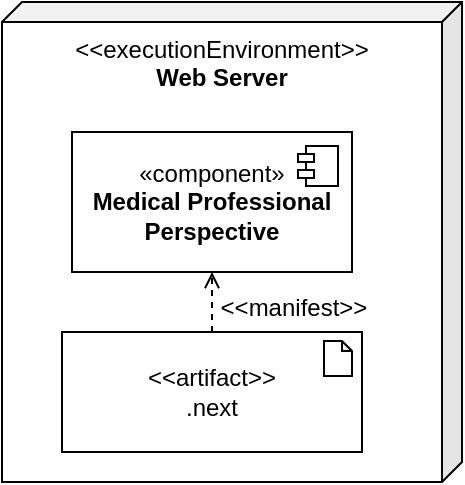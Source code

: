 <mxfile version="22.0.4" type="github">
  <diagram name="Page-1" id="_6_rjmmAdlhByK9vwePi">
    <mxGraphModel dx="1434" dy="750" grid="1" gridSize="10" guides="1" tooltips="1" connect="1" arrows="1" fold="1" page="1" pageScale="1" pageWidth="850" pageHeight="1100" math="0" shadow="0">
      <root>
        <mxCell id="0" />
        <mxCell id="1" parent="0" />
        <mxCell id="C-J98_JsYiH9i3H2Txh4-1" value="&amp;lt;&amp;lt;executionEnvironment&amp;gt;&amp;gt;&lt;br&gt;&lt;b&gt;Web Server&lt;/b&gt;" style="shape=cube;whiteSpace=wrap;html=1;boundedLbl=1;backgroundOutline=1;darkOpacity=0.05;darkOpacity2=0.1;flipH=1;size=10;verticalAlign=top;" vertex="1" parent="1">
          <mxGeometry x="270" y="120" width="230" height="240" as="geometry" />
        </mxCell>
        <mxCell id="C-J98_JsYiH9i3H2Txh4-2" value="«component»&lt;br&gt;&lt;b&gt;Medical Professional Perspective&lt;/b&gt;" style="html=1;dropTarget=0;whiteSpace=wrap;" vertex="1" parent="1">
          <mxGeometry x="305" y="185" width="140" height="70" as="geometry" />
        </mxCell>
        <mxCell id="C-J98_JsYiH9i3H2Txh4-3" value="" style="shape=module;jettyWidth=8;jettyHeight=4;" vertex="1" parent="C-J98_JsYiH9i3H2Txh4-2">
          <mxGeometry x="1" width="20" height="20" relative="1" as="geometry">
            <mxPoint x="-27" y="7" as="offset" />
          </mxGeometry>
        </mxCell>
        <mxCell id="C-J98_JsYiH9i3H2Txh4-4" style="edgeStyle=orthogonalEdgeStyle;rounded=0;orthogonalLoop=1;jettySize=auto;html=1;exitX=0.5;exitY=0;exitDx=0;exitDy=0;entryX=0.5;entryY=1;entryDx=0;entryDy=0;endArrow=open;endFill=0;dashed=1;" edge="1" parent="1" source="C-J98_JsYiH9i3H2Txh4-5" target="C-J98_JsYiH9i3H2Txh4-2">
          <mxGeometry relative="1" as="geometry" />
        </mxCell>
        <mxCell id="C-J98_JsYiH9i3H2Txh4-5" value="&amp;lt;&amp;lt;artifact&amp;gt;&amp;gt;&lt;br&gt;.next" style="html=1;align=center;verticalAlign=middle;dashed=0;whiteSpace=wrap;" vertex="1" parent="1">
          <mxGeometry x="300" y="285" width="150" height="60" as="geometry" />
        </mxCell>
        <mxCell id="C-J98_JsYiH9i3H2Txh4-6" value="" style="shape=note;whiteSpace=wrap;html=1;backgroundOutline=1;darkOpacity=0.05;size=5;" vertex="1" parent="1">
          <mxGeometry x="431" y="289.5" width="14" height="17.5" as="geometry" />
        </mxCell>
        <mxCell id="C-J98_JsYiH9i3H2Txh4-7" value="&amp;lt;&amp;lt;manifest&amp;gt;&amp;gt;" style="text;html=1;strokeColor=none;fillColor=none;align=center;verticalAlign=middle;whiteSpace=wrap;rounded=0;" vertex="1" parent="1">
          <mxGeometry x="373" y="258" width="86" height="30" as="geometry" />
        </mxCell>
      </root>
    </mxGraphModel>
  </diagram>
</mxfile>

